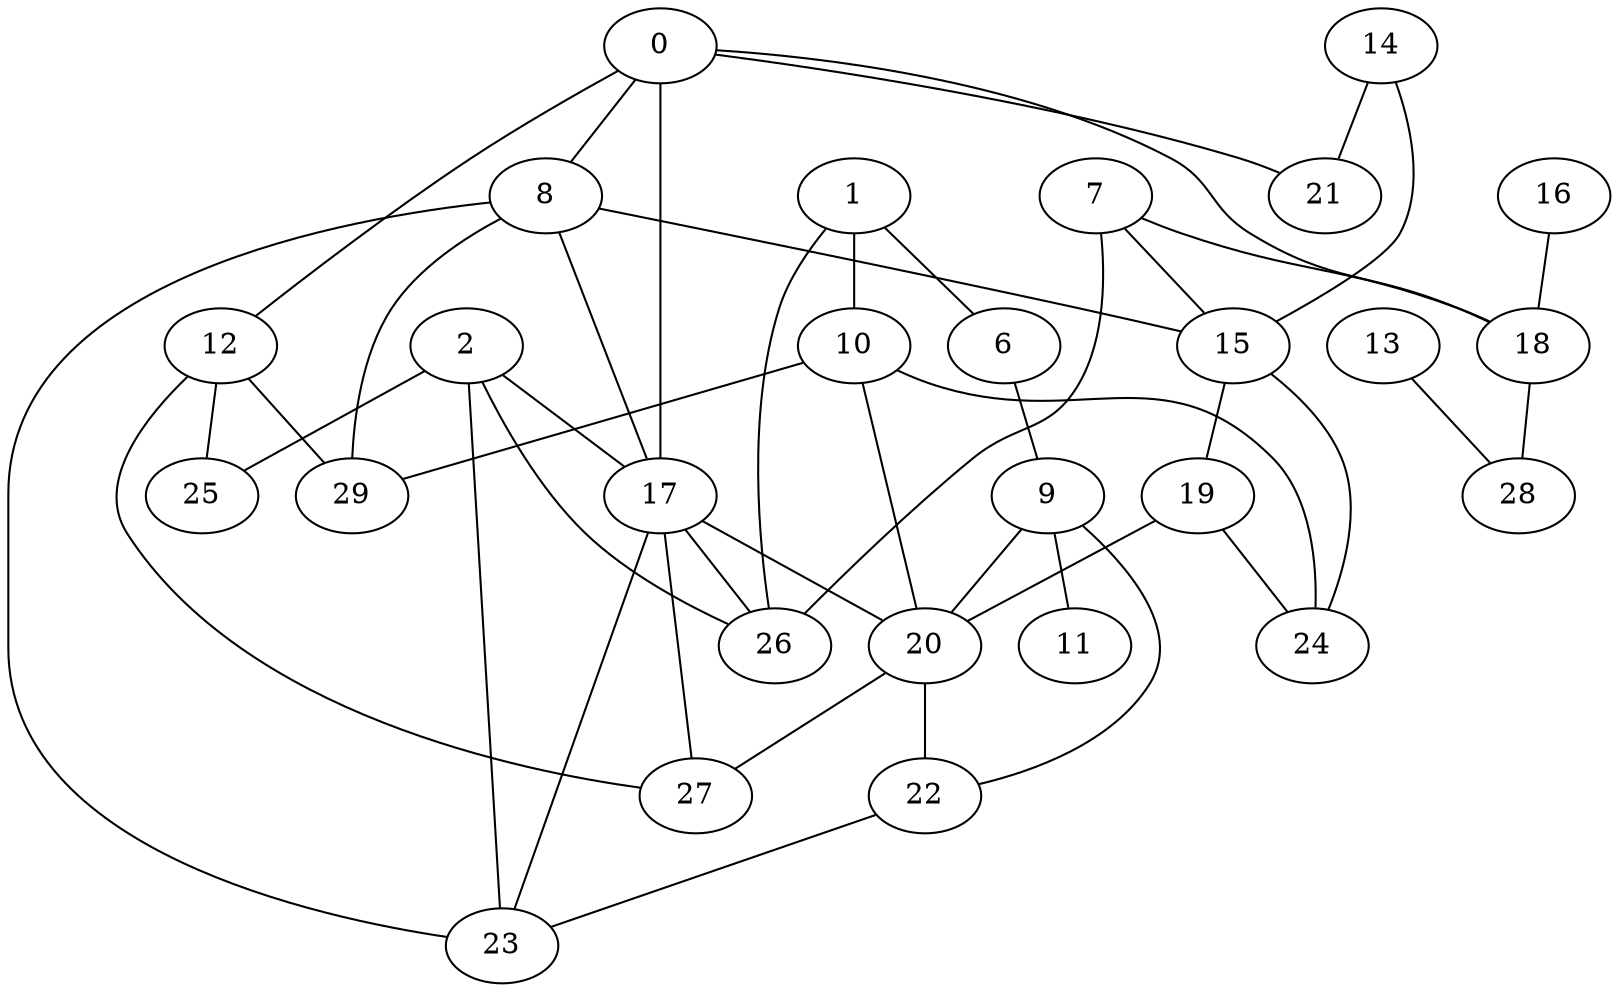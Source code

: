 graph G {
    "6" -- "9";
    "22" -- "23";
    "8" -- "23";
    "12" -- "27";
    "1" -- "26";
    "9" -- "22";
    "17" -- "20";
    "1" -- "6";
    "15" -- "19";
    "2" -- "26";
    "0" -- "21";
    "7" -- "15";
    "0" -- "17";
    "2" -- "23";
    "9" -- "11";
    "8" -- "29";
    "17" -- "23";
    "1" -- "10";
    "16" -- "18";
    "8" -- "15";
    "20" -- "27";
    "20" -- "22";
    "9" -- "20";
    "12" -- "25";
    "0" -- "18";
    "7" -- "18";
    "0" -- "12";
    "19" -- "24";
    "10" -- "24";
    "13" -- "28";
    "14" -- "15";
    "18" -- "28";
    "12" -- "29";
    "8" -- "17";
    "0" -- "8";
    "19" -- "20";
    "17" -- "27";
    "2" -- "17";
    "15" -- "24";
    "7" -- "26";
    "10" -- "20";
    "14" -- "21";
    "2" -- "25";
    "17" -- "26";
    "10" -- "29";
}
